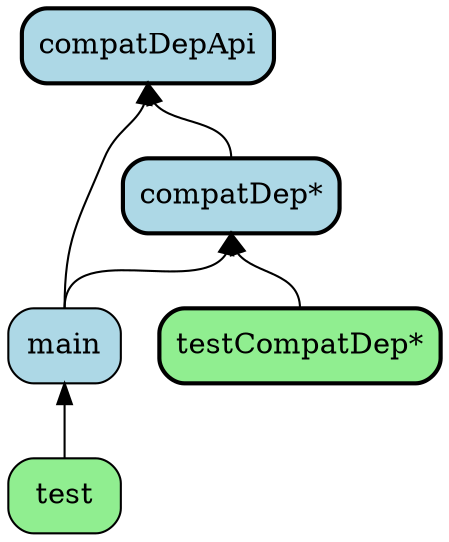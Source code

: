 digraph sourcesets {
    node [shape=box style="rounded,filled"]
    edge [tailport=s headport=n dir=back]

    "compatDep*" [style="bold,rounded,filled" fillcolor=lightblue]
    compatDepApi [style="bold,rounded,filled" fillcolor=lightblue]
    main [fillcolor=lightblue]
    test [fillcolor=lightgreen]
    "testCompatDep*" [style="bold,rounded,filled" fillcolor=lightgreen]

    "compatDep*" -> main
    compatDepApi -> main
    compatDepApi -> "compatDep*"
    main -> test
    "compatDep*" -> "testCompatDep*"
}
